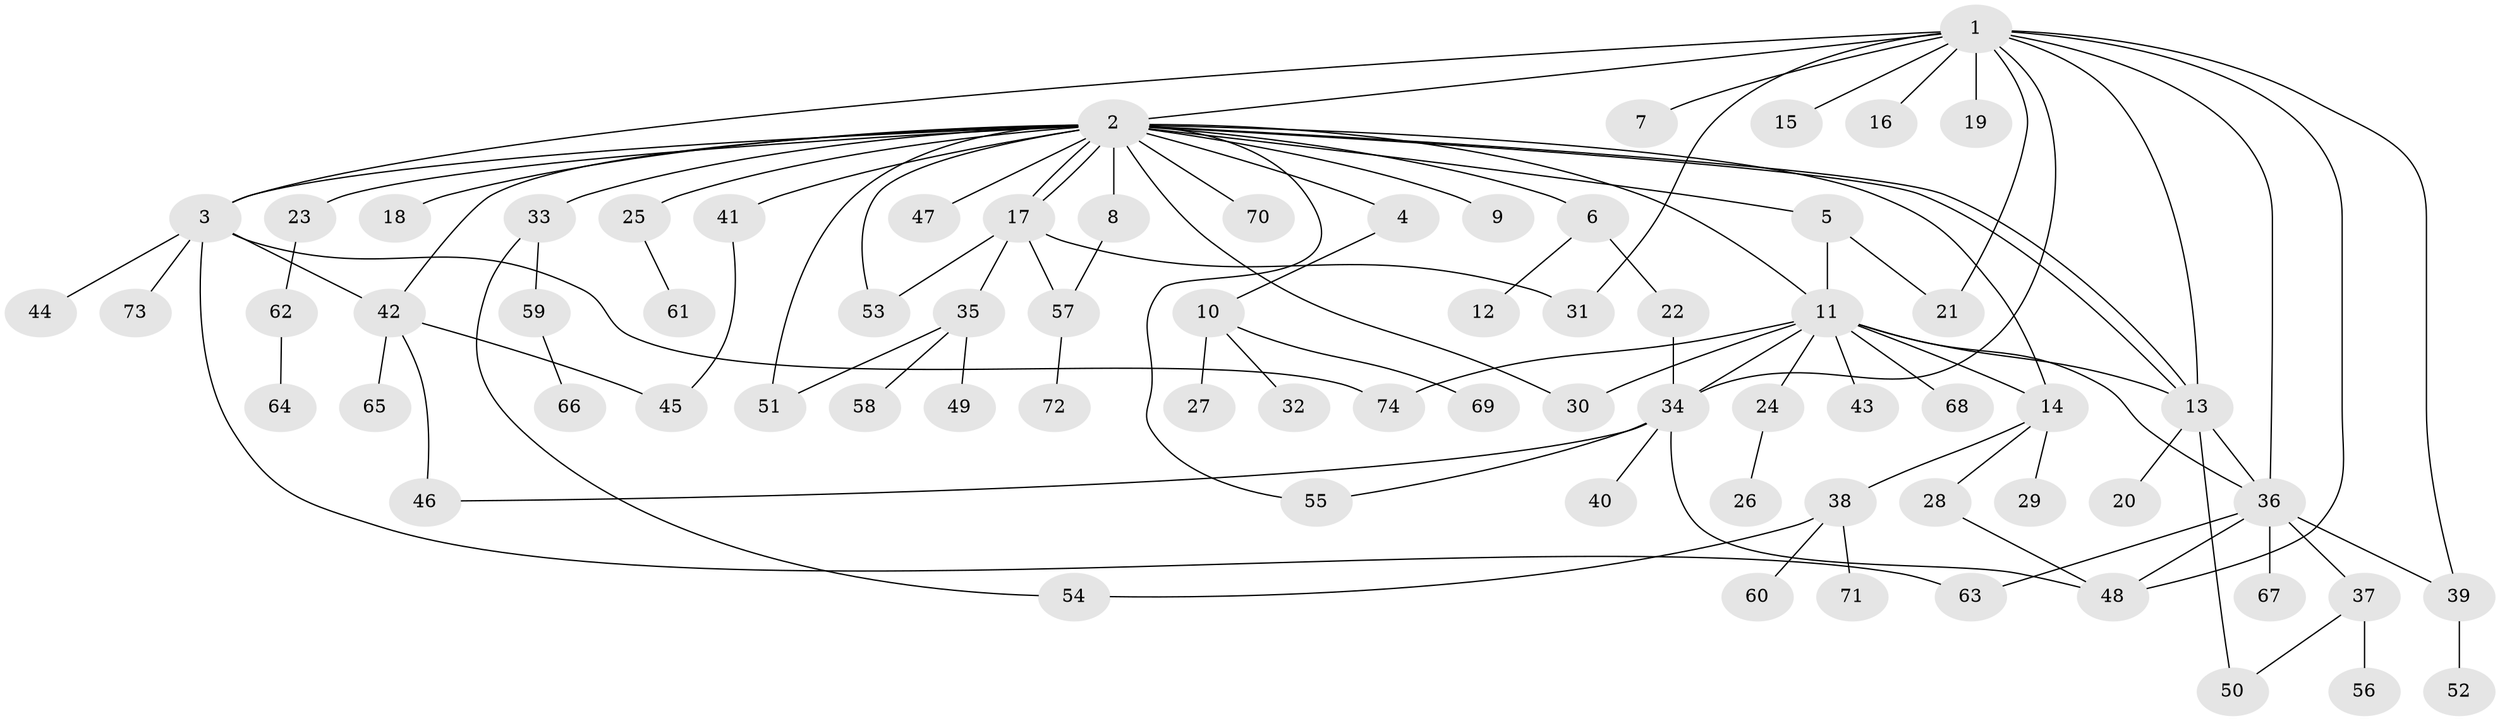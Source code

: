 // coarse degree distribution, {12: 0.018867924528301886, 25: 0.018867924528301886, 7: 0.03773584905660377, 2: 0.1320754716981132, 3: 0.11320754716981132, 1: 0.5283018867924528, 10: 0.018867924528301886, 6: 0.03773584905660377, 4: 0.05660377358490566, 8: 0.018867924528301886, 5: 0.018867924528301886}
// Generated by graph-tools (version 1.1) at 2025/51/02/27/25 19:51:58]
// undirected, 74 vertices, 102 edges
graph export_dot {
graph [start="1"]
  node [color=gray90,style=filled];
  1;
  2;
  3;
  4;
  5;
  6;
  7;
  8;
  9;
  10;
  11;
  12;
  13;
  14;
  15;
  16;
  17;
  18;
  19;
  20;
  21;
  22;
  23;
  24;
  25;
  26;
  27;
  28;
  29;
  30;
  31;
  32;
  33;
  34;
  35;
  36;
  37;
  38;
  39;
  40;
  41;
  42;
  43;
  44;
  45;
  46;
  47;
  48;
  49;
  50;
  51;
  52;
  53;
  54;
  55;
  56;
  57;
  58;
  59;
  60;
  61;
  62;
  63;
  64;
  65;
  66;
  67;
  68;
  69;
  70;
  71;
  72;
  73;
  74;
  1 -- 2;
  1 -- 3;
  1 -- 7;
  1 -- 13;
  1 -- 15;
  1 -- 16;
  1 -- 19;
  1 -- 21;
  1 -- 31;
  1 -- 34;
  1 -- 36;
  1 -- 39;
  1 -- 48;
  2 -- 3;
  2 -- 4;
  2 -- 5;
  2 -- 6;
  2 -- 8;
  2 -- 9;
  2 -- 11;
  2 -- 13;
  2 -- 13;
  2 -- 14;
  2 -- 17;
  2 -- 17;
  2 -- 18;
  2 -- 23;
  2 -- 25;
  2 -- 30;
  2 -- 33;
  2 -- 41;
  2 -- 42;
  2 -- 47;
  2 -- 51;
  2 -- 53;
  2 -- 55;
  2 -- 70;
  3 -- 42;
  3 -- 44;
  3 -- 63;
  3 -- 73;
  3 -- 74;
  4 -- 10;
  5 -- 11;
  5 -- 21;
  6 -- 12;
  6 -- 22;
  8 -- 57;
  10 -- 27;
  10 -- 32;
  10 -- 69;
  11 -- 13;
  11 -- 14;
  11 -- 24;
  11 -- 30;
  11 -- 34;
  11 -- 36;
  11 -- 43;
  11 -- 68;
  11 -- 74;
  13 -- 20;
  13 -- 36;
  13 -- 50;
  14 -- 28;
  14 -- 29;
  14 -- 38;
  17 -- 31;
  17 -- 35;
  17 -- 53;
  17 -- 57;
  22 -- 34;
  23 -- 62;
  24 -- 26;
  25 -- 61;
  28 -- 48;
  33 -- 54;
  33 -- 59;
  34 -- 40;
  34 -- 46;
  34 -- 48;
  34 -- 55;
  35 -- 49;
  35 -- 51;
  35 -- 58;
  36 -- 37;
  36 -- 39;
  36 -- 48;
  36 -- 63;
  36 -- 67;
  37 -- 50;
  37 -- 56;
  38 -- 54;
  38 -- 60;
  38 -- 71;
  39 -- 52;
  41 -- 45;
  42 -- 45;
  42 -- 46;
  42 -- 65;
  57 -- 72;
  59 -- 66;
  62 -- 64;
}
